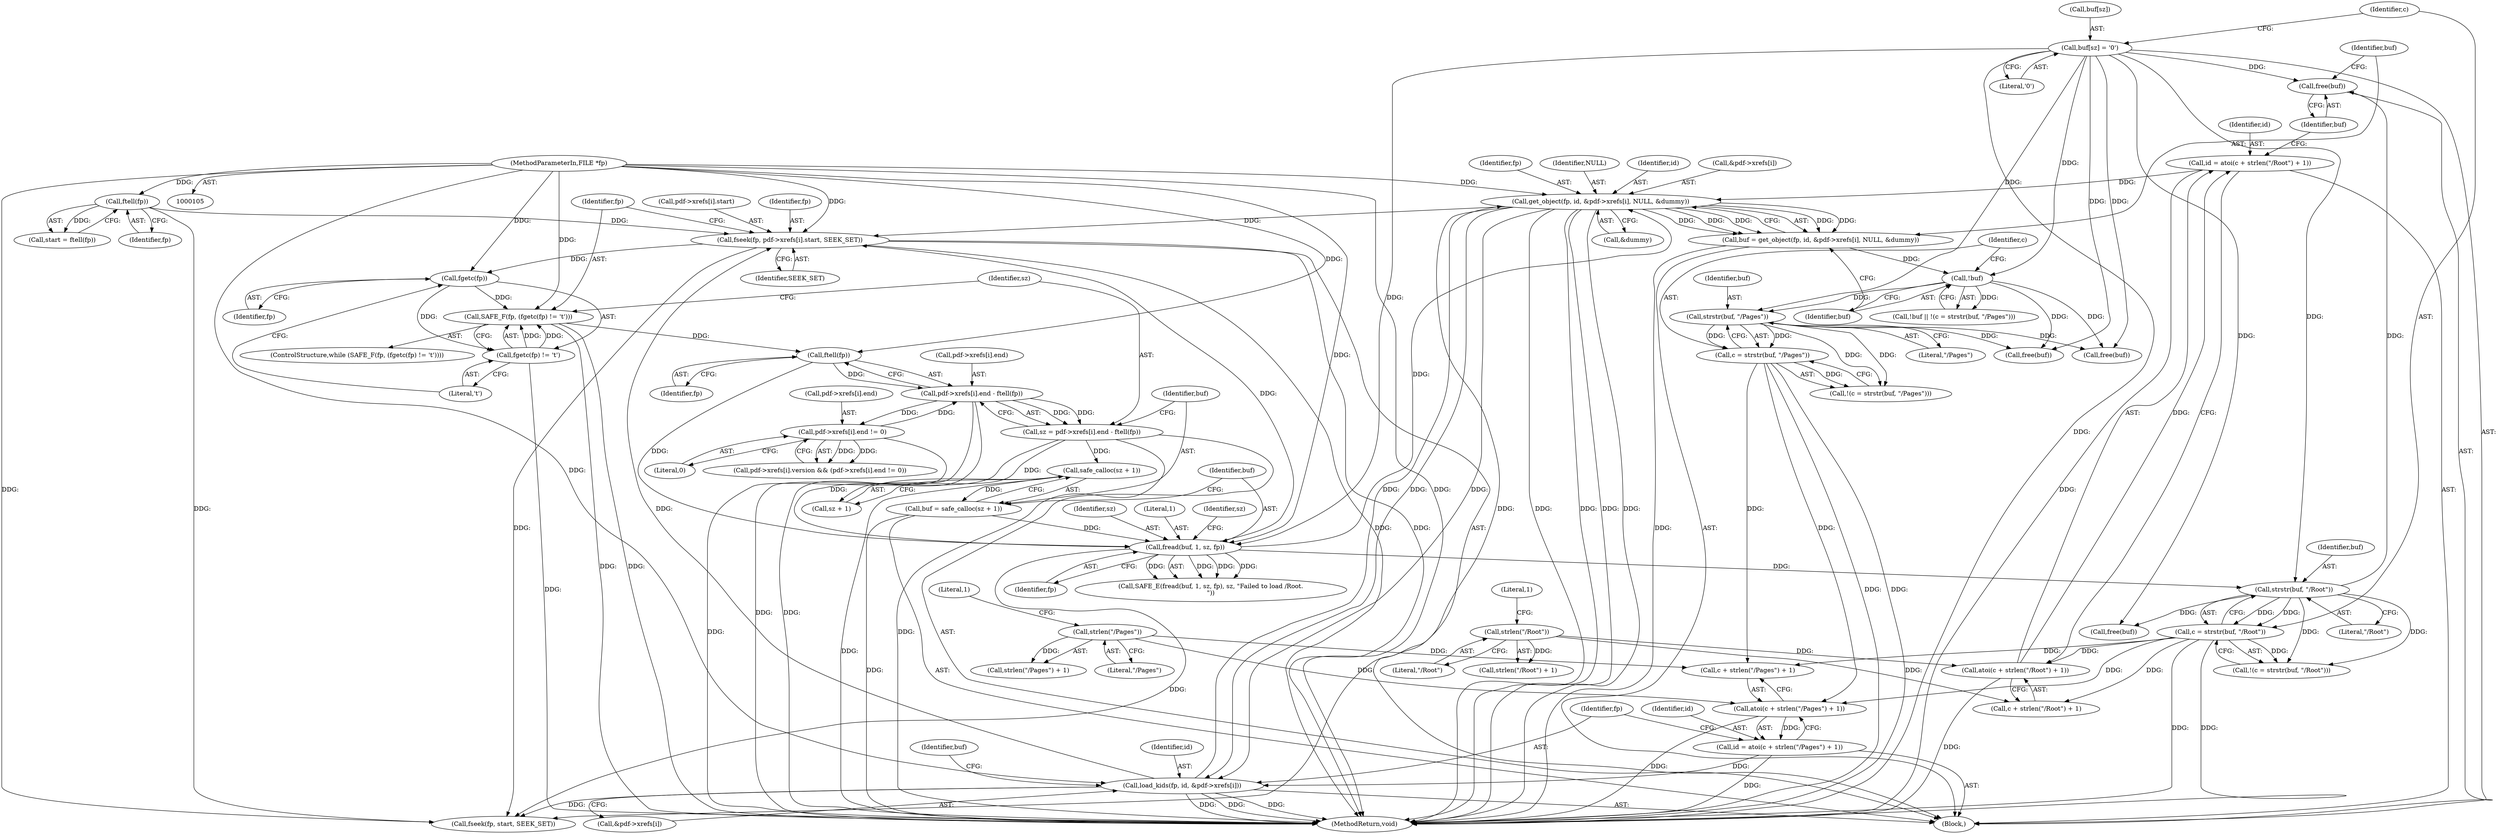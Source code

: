 digraph "0_pdfresurrect_0c4120fffa3dffe97b95c486a120eded82afe8a6_6@API" {
"1000219" [label="(Call,free(buf))"];
"1000194" [label="(Call,buf[sz] = '\0')"];
"1000203" [label="(Call,strstr(buf, \"/Root\"))"];
"1000187" [label="(Call,fread(buf, 1, sz, fp))"];
"1000180" [label="(Call,buf = safe_calloc(sz + 1))"];
"1000182" [label="(Call,safe_calloc(sz + 1))"];
"1000168" [label="(Call,sz = pdf->xrefs[i].end - ftell(fp))"];
"1000170" [label="(Call,pdf->xrefs[i].end - ftell(fp))"];
"1000141" [label="(Call,pdf->xrefs[i].end != 0)"];
"1000178" [label="(Call,ftell(fp))"];
"1000162" [label="(Call,SAFE_F(fp, (fgetc(fp) != 't')))"];
"1000165" [label="(Call,fgetc(fp))"];
"1000151" [label="(Call,fseek(fp, pdf->xrefs[i].start, SEEK_SET))"];
"1000258" [label="(Call,load_kids(fp, id, &pdf->xrefs[i]))"];
"1000223" [label="(Call,get_object(fp, id, &pdf->xrefs[i], NULL, &dummy))"];
"1000106" [label="(MethodParameterIn,FILE *fp)"];
"1000210" [label="(Call,id = atoi(c + strlen(\"/Root\") + 1))"];
"1000212" [label="(Call,atoi(c + strlen(\"/Root\") + 1))"];
"1000201" [label="(Call,c = strstr(buf, \"/Root\"))"];
"1000216" [label="(Call,strlen(\"/Root\"))"];
"1000249" [label="(Call,id = atoi(c + strlen(\"/Pages\") + 1))"];
"1000251" [label="(Call,atoi(c + strlen(\"/Pages\") + 1))"];
"1000240" [label="(Call,c = strstr(buf, \"/Pages\"))"];
"1000242" [label="(Call,strstr(buf, \"/Pages\"))"];
"1000237" [label="(Call,!buf)"];
"1000221" [label="(Call,buf = get_object(fp, id, &pdf->xrefs[i], NULL, &dummy))"];
"1000255" [label="(Call,strlen(\"/Pages\"))"];
"1000118" [label="(Call,ftell(fp))"];
"1000164" [label="(Call,fgetc(fp) != 't')"];
"1000116" [label="(Call,start = ftell(fp))"];
"1000233" [label="(Call,&dummy)"];
"1000118" [label="(Call,ftell(fp))"];
"1000249" [label="(Call,id = atoi(c + strlen(\"/Pages\") + 1))"];
"1000198" [label="(Literal,'\0')"];
"1000182" [label="(Call,safe_calloc(sz + 1))"];
"1000186" [label="(Call,SAFE_E(fread(buf, 1, sz, fp), sz, \"Failed to load /Root.\n\"))"];
"1000221" [label="(Call,buf = get_object(fp, id, &pdf->xrefs[i], NULL, &dummy))"];
"1000168" [label="(Call,sz = pdf->xrefs[i].end - ftell(fp))"];
"1000204" [label="(Identifier,buf)"];
"1000119" [label="(Identifier,fp)"];
"1000190" [label="(Identifier,sz)"];
"1000195" [label="(Call,buf[sz])"];
"1000170" [label="(Call,pdf->xrefs[i].end - ftell(fp))"];
"1000205" [label="(Literal,\"/Root\")"];
"1000269" [label="(Call,fseek(fp, start, SEEK_SET))"];
"1000241" [label="(Identifier,c)"];
"1000164" [label="(Call,fgetc(fp) != 't')"];
"1000267" [label="(Call,free(buf))"];
"1000216" [label="(Call,strlen(\"/Root\"))"];
"1000212" [label="(Call,atoi(c + strlen(\"/Root\") + 1))"];
"1000178" [label="(Call,ftell(fp))"];
"1000243" [label="(Identifier,buf)"];
"1000242" [label="(Call,strstr(buf, \"/Pages\"))"];
"1000219" [label="(Call,free(buf))"];
"1000142" [label="(Call,pdf->xrefs[i].end)"];
"1000133" [label="(Call,pdf->xrefs[i].version && (pdf->xrefs[i].end != 0))"];
"1000236" [label="(Call,!buf || !(c = strstr(buf, \"/Pages\")))"];
"1000171" [label="(Call,pdf->xrefs[i].end)"];
"1000259" [label="(Identifier,fp)"];
"1000273" [label="(MethodReturn,void)"];
"1000160" [label="(Identifier,SEEK_SET)"];
"1000169" [label="(Identifier,sz)"];
"1000200" [label="(Call,!(c = strstr(buf, \"/Root\")))"];
"1000150" [label="(Block,)"];
"1000189" [label="(Literal,1)"];
"1000255" [label="(Call,strlen(\"/Pages\"))"];
"1000161" [label="(ControlStructure,while (SAFE_F(fp, (fgetc(fp) != 't'))))"];
"1000167" [label="(Literal,'t')"];
"1000201" [label="(Call,c = strstr(buf, \"/Root\"))"];
"1000179" [label="(Identifier,fp)"];
"1000211" [label="(Identifier,id)"];
"1000183" [label="(Call,sz + 1)"];
"1000213" [label="(Call,c + strlen(\"/Root\") + 1)"];
"1000225" [label="(Identifier,id)"];
"1000250" [label="(Identifier,id)"];
"1000218" [label="(Literal,1)"];
"1000210" [label="(Call,id = atoi(c + strlen(\"/Root\") + 1))"];
"1000226" [label="(Call,&pdf->xrefs[i])"];
"1000162" [label="(Call,SAFE_F(fp, (fgetc(fp) != 't')))"];
"1000151" [label="(Call,fseek(fp, pdf->xrefs[i].start, SEEK_SET))"];
"1000220" [label="(Identifier,buf)"];
"1000224" [label="(Identifier,fp)"];
"1000188" [label="(Identifier,buf)"];
"1000239" [label="(Call,!(c = strstr(buf, \"/Pages\")))"];
"1000203" [label="(Call,strstr(buf, \"/Root\"))"];
"1000180" [label="(Call,buf = safe_calloc(sz + 1))"];
"1000257" [label="(Literal,1)"];
"1000223" [label="(Call,get_object(fp, id, &pdf->xrefs[i], NULL, &dummy))"];
"1000202" [label="(Identifier,c)"];
"1000207" [label="(Call,free(buf))"];
"1000191" [label="(Identifier,fp)"];
"1000106" [label="(MethodParameterIn,FILE *fp)"];
"1000187" [label="(Call,fread(buf, 1, sz, fp))"];
"1000260" [label="(Identifier,id)"];
"1000181" [label="(Identifier,buf)"];
"1000251" [label="(Call,atoi(c + strlen(\"/Pages\") + 1))"];
"1000240" [label="(Call,c = strstr(buf, \"/Pages\"))"];
"1000268" [label="(Identifier,buf)"];
"1000256" [label="(Literal,\"/Pages\")"];
"1000254" [label="(Call,strlen(\"/Pages\") + 1)"];
"1000166" [label="(Identifier,fp)"];
"1000163" [label="(Identifier,fp)"];
"1000258" [label="(Call,load_kids(fp, id, &pdf->xrefs[i]))"];
"1000217" [label="(Literal,\"/Root\")"];
"1000149" [label="(Literal,0)"];
"1000194" [label="(Call,buf[sz] = '\0')"];
"1000153" [label="(Call,pdf->xrefs[i].start)"];
"1000152" [label="(Identifier,fp)"];
"1000252" [label="(Call,c + strlen(\"/Pages\") + 1)"];
"1000141" [label="(Call,pdf->xrefs[i].end != 0)"];
"1000246" [label="(Call,free(buf))"];
"1000244" [label="(Literal,\"/Pages\")"];
"1000222" [label="(Identifier,buf)"];
"1000238" [label="(Identifier,buf)"];
"1000192" [label="(Identifier,sz)"];
"1000261" [label="(Call,&pdf->xrefs[i])"];
"1000232" [label="(Identifier,NULL)"];
"1000237" [label="(Call,!buf)"];
"1000165" [label="(Call,fgetc(fp))"];
"1000215" [label="(Call,strlen(\"/Root\") + 1)"];
"1000219" -> "1000150"  [label="AST: "];
"1000219" -> "1000220"  [label="CFG: "];
"1000220" -> "1000219"  [label="AST: "];
"1000222" -> "1000219"  [label="CFG: "];
"1000194" -> "1000219"  [label="DDG: "];
"1000203" -> "1000219"  [label="DDG: "];
"1000194" -> "1000150"  [label="AST: "];
"1000194" -> "1000198"  [label="CFG: "];
"1000195" -> "1000194"  [label="AST: "];
"1000198" -> "1000194"  [label="AST: "];
"1000202" -> "1000194"  [label="CFG: "];
"1000194" -> "1000273"  [label="DDG: "];
"1000194" -> "1000187"  [label="DDG: "];
"1000194" -> "1000203"  [label="DDG: "];
"1000194" -> "1000207"  [label="DDG: "];
"1000194" -> "1000237"  [label="DDG: "];
"1000194" -> "1000242"  [label="DDG: "];
"1000194" -> "1000246"  [label="DDG: "];
"1000194" -> "1000267"  [label="DDG: "];
"1000203" -> "1000201"  [label="AST: "];
"1000203" -> "1000205"  [label="CFG: "];
"1000204" -> "1000203"  [label="AST: "];
"1000205" -> "1000203"  [label="AST: "];
"1000201" -> "1000203"  [label="CFG: "];
"1000203" -> "1000200"  [label="DDG: "];
"1000203" -> "1000200"  [label="DDG: "];
"1000203" -> "1000201"  [label="DDG: "];
"1000203" -> "1000201"  [label="DDG: "];
"1000187" -> "1000203"  [label="DDG: "];
"1000203" -> "1000207"  [label="DDG: "];
"1000187" -> "1000186"  [label="AST: "];
"1000187" -> "1000191"  [label="CFG: "];
"1000188" -> "1000187"  [label="AST: "];
"1000189" -> "1000187"  [label="AST: "];
"1000190" -> "1000187"  [label="AST: "];
"1000191" -> "1000187"  [label="AST: "];
"1000192" -> "1000187"  [label="CFG: "];
"1000187" -> "1000151"  [label="DDG: "];
"1000187" -> "1000186"  [label="DDG: "];
"1000187" -> "1000186"  [label="DDG: "];
"1000187" -> "1000186"  [label="DDG: "];
"1000187" -> "1000186"  [label="DDG: "];
"1000180" -> "1000187"  [label="DDG: "];
"1000168" -> "1000187"  [label="DDG: "];
"1000178" -> "1000187"  [label="DDG: "];
"1000106" -> "1000187"  [label="DDG: "];
"1000187" -> "1000223"  [label="DDG: "];
"1000187" -> "1000269"  [label="DDG: "];
"1000180" -> "1000150"  [label="AST: "];
"1000180" -> "1000182"  [label="CFG: "];
"1000181" -> "1000180"  [label="AST: "];
"1000182" -> "1000180"  [label="AST: "];
"1000188" -> "1000180"  [label="CFG: "];
"1000180" -> "1000273"  [label="DDG: "];
"1000182" -> "1000180"  [label="DDG: "];
"1000182" -> "1000183"  [label="CFG: "];
"1000183" -> "1000182"  [label="AST: "];
"1000182" -> "1000273"  [label="DDG: "];
"1000168" -> "1000182"  [label="DDG: "];
"1000168" -> "1000150"  [label="AST: "];
"1000168" -> "1000170"  [label="CFG: "];
"1000169" -> "1000168"  [label="AST: "];
"1000170" -> "1000168"  [label="AST: "];
"1000181" -> "1000168"  [label="CFG: "];
"1000168" -> "1000273"  [label="DDG: "];
"1000170" -> "1000168"  [label="DDG: "];
"1000170" -> "1000168"  [label="DDG: "];
"1000168" -> "1000183"  [label="DDG: "];
"1000170" -> "1000178"  [label="CFG: "];
"1000171" -> "1000170"  [label="AST: "];
"1000178" -> "1000170"  [label="AST: "];
"1000170" -> "1000273"  [label="DDG: "];
"1000170" -> "1000273"  [label="DDG: "];
"1000170" -> "1000141"  [label="DDG: "];
"1000141" -> "1000170"  [label="DDG: "];
"1000178" -> "1000170"  [label="DDG: "];
"1000141" -> "1000133"  [label="AST: "];
"1000141" -> "1000149"  [label="CFG: "];
"1000142" -> "1000141"  [label="AST: "];
"1000149" -> "1000141"  [label="AST: "];
"1000133" -> "1000141"  [label="CFG: "];
"1000141" -> "1000273"  [label="DDG: "];
"1000141" -> "1000133"  [label="DDG: "];
"1000141" -> "1000133"  [label="DDG: "];
"1000178" -> "1000179"  [label="CFG: "];
"1000179" -> "1000178"  [label="AST: "];
"1000162" -> "1000178"  [label="DDG: "];
"1000106" -> "1000178"  [label="DDG: "];
"1000162" -> "1000161"  [label="AST: "];
"1000162" -> "1000164"  [label="CFG: "];
"1000163" -> "1000162"  [label="AST: "];
"1000164" -> "1000162"  [label="AST: "];
"1000169" -> "1000162"  [label="CFG: "];
"1000162" -> "1000273"  [label="DDG: "];
"1000162" -> "1000273"  [label="DDG: "];
"1000165" -> "1000162"  [label="DDG: "];
"1000106" -> "1000162"  [label="DDG: "];
"1000164" -> "1000162"  [label="DDG: "];
"1000164" -> "1000162"  [label="DDG: "];
"1000165" -> "1000164"  [label="AST: "];
"1000165" -> "1000166"  [label="CFG: "];
"1000166" -> "1000165"  [label="AST: "];
"1000167" -> "1000165"  [label="CFG: "];
"1000165" -> "1000164"  [label="DDG: "];
"1000151" -> "1000165"  [label="DDG: "];
"1000106" -> "1000165"  [label="DDG: "];
"1000151" -> "1000150"  [label="AST: "];
"1000151" -> "1000160"  [label="CFG: "];
"1000152" -> "1000151"  [label="AST: "];
"1000153" -> "1000151"  [label="AST: "];
"1000160" -> "1000151"  [label="AST: "];
"1000163" -> "1000151"  [label="CFG: "];
"1000151" -> "1000273"  [label="DDG: "];
"1000151" -> "1000273"  [label="DDG: "];
"1000258" -> "1000151"  [label="DDG: "];
"1000118" -> "1000151"  [label="DDG: "];
"1000223" -> "1000151"  [label="DDG: "];
"1000106" -> "1000151"  [label="DDG: "];
"1000151" -> "1000269"  [label="DDG: "];
"1000258" -> "1000150"  [label="AST: "];
"1000258" -> "1000261"  [label="CFG: "];
"1000259" -> "1000258"  [label="AST: "];
"1000260" -> "1000258"  [label="AST: "];
"1000261" -> "1000258"  [label="AST: "];
"1000268" -> "1000258"  [label="CFG: "];
"1000258" -> "1000273"  [label="DDG: "];
"1000258" -> "1000273"  [label="DDG: "];
"1000258" -> "1000273"  [label="DDG: "];
"1000258" -> "1000223"  [label="DDG: "];
"1000223" -> "1000258"  [label="DDG: "];
"1000223" -> "1000258"  [label="DDG: "];
"1000106" -> "1000258"  [label="DDG: "];
"1000249" -> "1000258"  [label="DDG: "];
"1000258" -> "1000269"  [label="DDG: "];
"1000223" -> "1000221"  [label="AST: "];
"1000223" -> "1000233"  [label="CFG: "];
"1000224" -> "1000223"  [label="AST: "];
"1000225" -> "1000223"  [label="AST: "];
"1000226" -> "1000223"  [label="AST: "];
"1000232" -> "1000223"  [label="AST: "];
"1000233" -> "1000223"  [label="AST: "];
"1000221" -> "1000223"  [label="CFG: "];
"1000223" -> "1000273"  [label="DDG: "];
"1000223" -> "1000273"  [label="DDG: "];
"1000223" -> "1000273"  [label="DDG: "];
"1000223" -> "1000273"  [label="DDG: "];
"1000223" -> "1000221"  [label="DDG: "];
"1000223" -> "1000221"  [label="DDG: "];
"1000223" -> "1000221"  [label="DDG: "];
"1000223" -> "1000221"  [label="DDG: "];
"1000223" -> "1000221"  [label="DDG: "];
"1000106" -> "1000223"  [label="DDG: "];
"1000210" -> "1000223"  [label="DDG: "];
"1000223" -> "1000269"  [label="DDG: "];
"1000106" -> "1000105"  [label="AST: "];
"1000106" -> "1000273"  [label="DDG: "];
"1000106" -> "1000118"  [label="DDG: "];
"1000106" -> "1000269"  [label="DDG: "];
"1000210" -> "1000150"  [label="AST: "];
"1000210" -> "1000212"  [label="CFG: "];
"1000211" -> "1000210"  [label="AST: "];
"1000212" -> "1000210"  [label="AST: "];
"1000220" -> "1000210"  [label="CFG: "];
"1000210" -> "1000273"  [label="DDG: "];
"1000212" -> "1000210"  [label="DDG: "];
"1000212" -> "1000213"  [label="CFG: "];
"1000213" -> "1000212"  [label="AST: "];
"1000212" -> "1000273"  [label="DDG: "];
"1000201" -> "1000212"  [label="DDG: "];
"1000216" -> "1000212"  [label="DDG: "];
"1000201" -> "1000200"  [label="AST: "];
"1000202" -> "1000201"  [label="AST: "];
"1000200" -> "1000201"  [label="CFG: "];
"1000201" -> "1000273"  [label="DDG: "];
"1000201" -> "1000273"  [label="DDG: "];
"1000201" -> "1000200"  [label="DDG: "];
"1000201" -> "1000213"  [label="DDG: "];
"1000201" -> "1000251"  [label="DDG: "];
"1000201" -> "1000252"  [label="DDG: "];
"1000216" -> "1000215"  [label="AST: "];
"1000216" -> "1000217"  [label="CFG: "];
"1000217" -> "1000216"  [label="AST: "];
"1000218" -> "1000216"  [label="CFG: "];
"1000216" -> "1000213"  [label="DDG: "];
"1000216" -> "1000215"  [label="DDG: "];
"1000249" -> "1000150"  [label="AST: "];
"1000249" -> "1000251"  [label="CFG: "];
"1000250" -> "1000249"  [label="AST: "];
"1000251" -> "1000249"  [label="AST: "];
"1000259" -> "1000249"  [label="CFG: "];
"1000249" -> "1000273"  [label="DDG: "];
"1000251" -> "1000249"  [label="DDG: "];
"1000251" -> "1000252"  [label="CFG: "];
"1000252" -> "1000251"  [label="AST: "];
"1000251" -> "1000273"  [label="DDG: "];
"1000240" -> "1000251"  [label="DDG: "];
"1000255" -> "1000251"  [label="DDG: "];
"1000240" -> "1000239"  [label="AST: "];
"1000240" -> "1000242"  [label="CFG: "];
"1000241" -> "1000240"  [label="AST: "];
"1000242" -> "1000240"  [label="AST: "];
"1000239" -> "1000240"  [label="CFG: "];
"1000240" -> "1000273"  [label="DDG: "];
"1000240" -> "1000273"  [label="DDG: "];
"1000240" -> "1000239"  [label="DDG: "];
"1000242" -> "1000240"  [label="DDG: "];
"1000242" -> "1000240"  [label="DDG: "];
"1000240" -> "1000252"  [label="DDG: "];
"1000242" -> "1000244"  [label="CFG: "];
"1000243" -> "1000242"  [label="AST: "];
"1000244" -> "1000242"  [label="AST: "];
"1000242" -> "1000239"  [label="DDG: "];
"1000242" -> "1000239"  [label="DDG: "];
"1000237" -> "1000242"  [label="DDG: "];
"1000242" -> "1000246"  [label="DDG: "];
"1000242" -> "1000267"  [label="DDG: "];
"1000237" -> "1000236"  [label="AST: "];
"1000237" -> "1000238"  [label="CFG: "];
"1000238" -> "1000237"  [label="AST: "];
"1000241" -> "1000237"  [label="CFG: "];
"1000236" -> "1000237"  [label="CFG: "];
"1000237" -> "1000236"  [label="DDG: "];
"1000221" -> "1000237"  [label="DDG: "];
"1000237" -> "1000246"  [label="DDG: "];
"1000237" -> "1000267"  [label="DDG: "];
"1000221" -> "1000150"  [label="AST: "];
"1000222" -> "1000221"  [label="AST: "];
"1000238" -> "1000221"  [label="CFG: "];
"1000221" -> "1000273"  [label="DDG: "];
"1000255" -> "1000254"  [label="AST: "];
"1000255" -> "1000256"  [label="CFG: "];
"1000256" -> "1000255"  [label="AST: "];
"1000257" -> "1000255"  [label="CFG: "];
"1000255" -> "1000252"  [label="DDG: "];
"1000255" -> "1000254"  [label="DDG: "];
"1000118" -> "1000116"  [label="AST: "];
"1000118" -> "1000119"  [label="CFG: "];
"1000119" -> "1000118"  [label="AST: "];
"1000116" -> "1000118"  [label="CFG: "];
"1000118" -> "1000116"  [label="DDG: "];
"1000118" -> "1000269"  [label="DDG: "];
"1000164" -> "1000167"  [label="CFG: "];
"1000167" -> "1000164"  [label="AST: "];
"1000164" -> "1000273"  [label="DDG: "];
}

